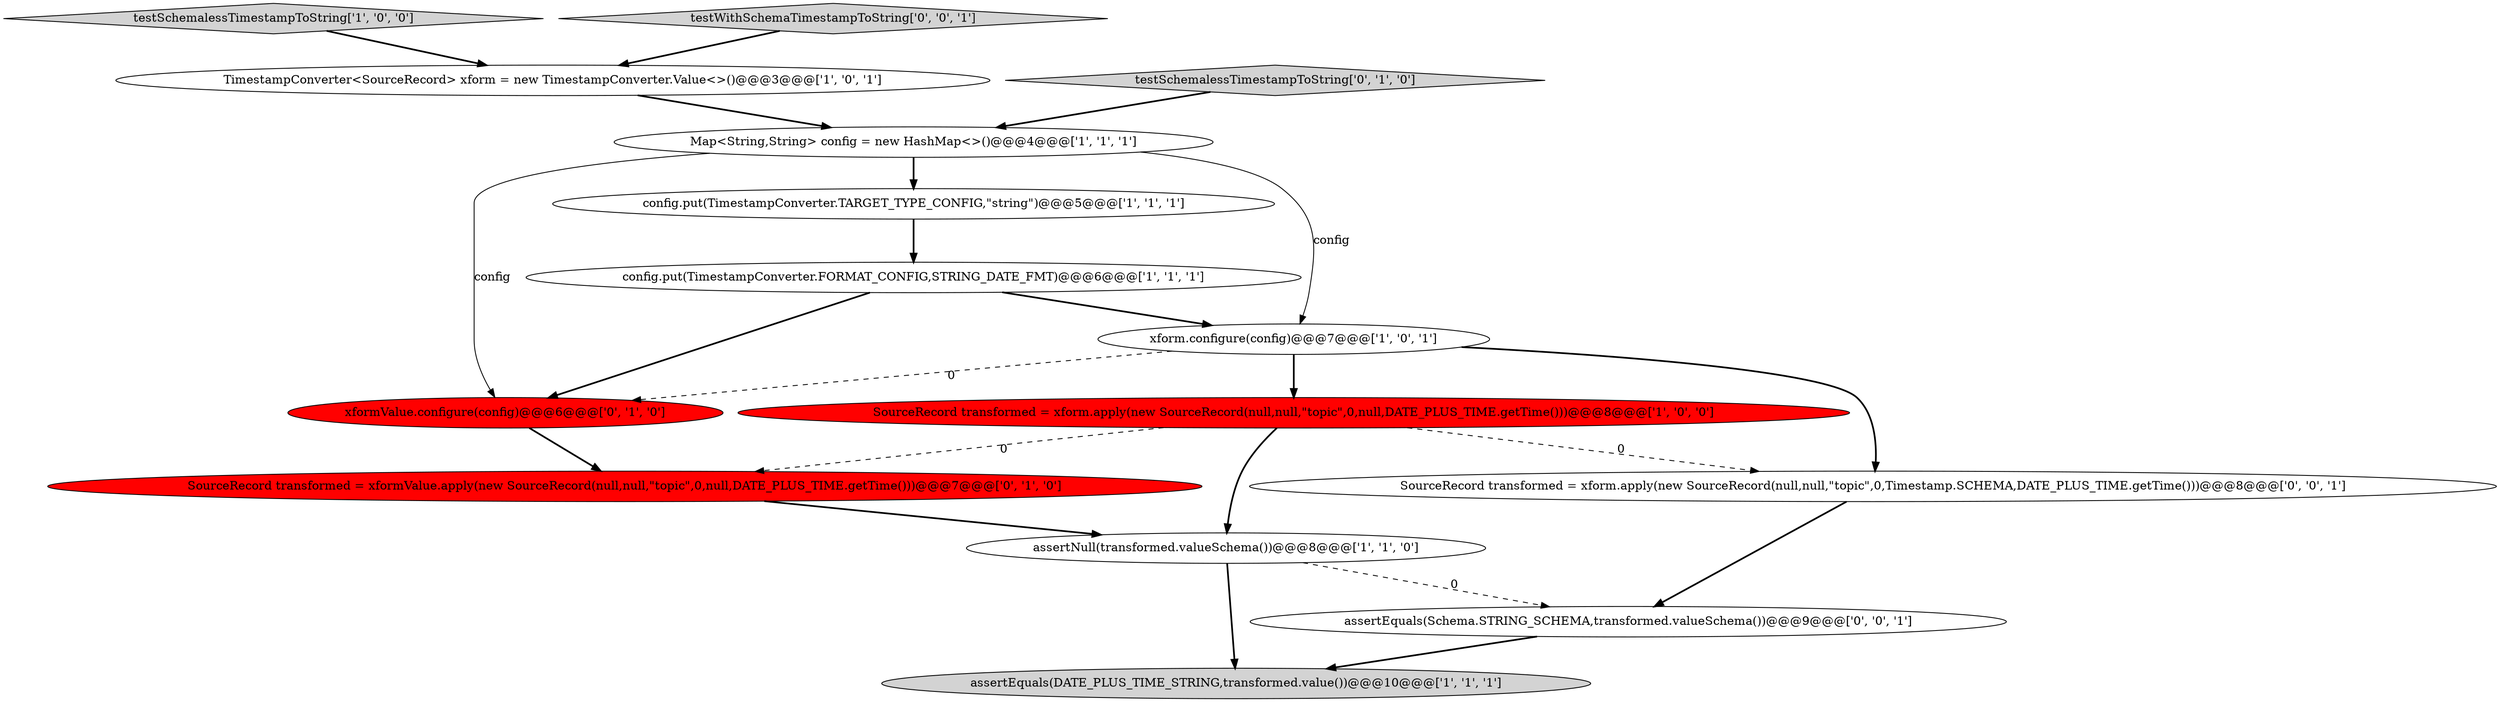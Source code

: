 digraph {
0 [style = filled, label = "SourceRecord transformed = xform.apply(new SourceRecord(null,null,\"topic\",0,null,DATE_PLUS_TIME.getTime()))@@@8@@@['1', '0', '0']", fillcolor = red, shape = ellipse image = "AAA1AAABBB1BBB"];
14 [style = filled, label = "SourceRecord transformed = xform.apply(new SourceRecord(null,null,\"topic\",0,Timestamp.SCHEMA,DATE_PLUS_TIME.getTime()))@@@8@@@['0', '0', '1']", fillcolor = white, shape = ellipse image = "AAA0AAABBB3BBB"];
4 [style = filled, label = "Map<String,String> config = new HashMap<>()@@@4@@@['1', '1', '1']", fillcolor = white, shape = ellipse image = "AAA0AAABBB1BBB"];
10 [style = filled, label = "xformValue.configure(config)@@@6@@@['0', '1', '0']", fillcolor = red, shape = ellipse image = "AAA1AAABBB2BBB"];
5 [style = filled, label = "TimestampConverter<SourceRecord> xform = new TimestampConverter.Value<>()@@@3@@@['1', '0', '1']", fillcolor = white, shape = ellipse image = "AAA0AAABBB1BBB"];
1 [style = filled, label = "xform.configure(config)@@@7@@@['1', '0', '1']", fillcolor = white, shape = ellipse image = "AAA0AAABBB1BBB"];
6 [style = filled, label = "config.put(TimestampConverter.TARGET_TYPE_CONFIG,\"string\")@@@5@@@['1', '1', '1']", fillcolor = white, shape = ellipse image = "AAA0AAABBB1BBB"];
8 [style = filled, label = "assertEquals(DATE_PLUS_TIME_STRING,transformed.value())@@@10@@@['1', '1', '1']", fillcolor = lightgray, shape = ellipse image = "AAA0AAABBB1BBB"];
3 [style = filled, label = "testSchemalessTimestampToString['1', '0', '0']", fillcolor = lightgray, shape = diamond image = "AAA0AAABBB1BBB"];
11 [style = filled, label = "testSchemalessTimestampToString['0', '1', '0']", fillcolor = lightgray, shape = diamond image = "AAA0AAABBB2BBB"];
12 [style = filled, label = "testWithSchemaTimestampToString['0', '0', '1']", fillcolor = lightgray, shape = diamond image = "AAA0AAABBB3BBB"];
13 [style = filled, label = "assertEquals(Schema.STRING_SCHEMA,transformed.valueSchema())@@@9@@@['0', '0', '1']", fillcolor = white, shape = ellipse image = "AAA0AAABBB3BBB"];
7 [style = filled, label = "config.put(TimestampConverter.FORMAT_CONFIG,STRING_DATE_FMT)@@@6@@@['1', '1', '1']", fillcolor = white, shape = ellipse image = "AAA0AAABBB1BBB"];
2 [style = filled, label = "assertNull(transformed.valueSchema())@@@8@@@['1', '1', '0']", fillcolor = white, shape = ellipse image = "AAA0AAABBB1BBB"];
9 [style = filled, label = "SourceRecord transformed = xformValue.apply(new SourceRecord(null,null,\"topic\",0,null,DATE_PLUS_TIME.getTime()))@@@7@@@['0', '1', '0']", fillcolor = red, shape = ellipse image = "AAA1AAABBB2BBB"];
7->1 [style = bold, label=""];
12->5 [style = bold, label=""];
4->6 [style = bold, label=""];
7->10 [style = bold, label=""];
9->2 [style = bold, label=""];
4->10 [style = solid, label="config"];
11->4 [style = bold, label=""];
0->2 [style = bold, label=""];
1->0 [style = bold, label=""];
1->10 [style = dashed, label="0"];
0->14 [style = dashed, label="0"];
4->1 [style = solid, label="config"];
3->5 [style = bold, label=""];
2->13 [style = dashed, label="0"];
5->4 [style = bold, label=""];
1->14 [style = bold, label=""];
10->9 [style = bold, label=""];
14->13 [style = bold, label=""];
0->9 [style = dashed, label="0"];
13->8 [style = bold, label=""];
6->7 [style = bold, label=""];
2->8 [style = bold, label=""];
}
